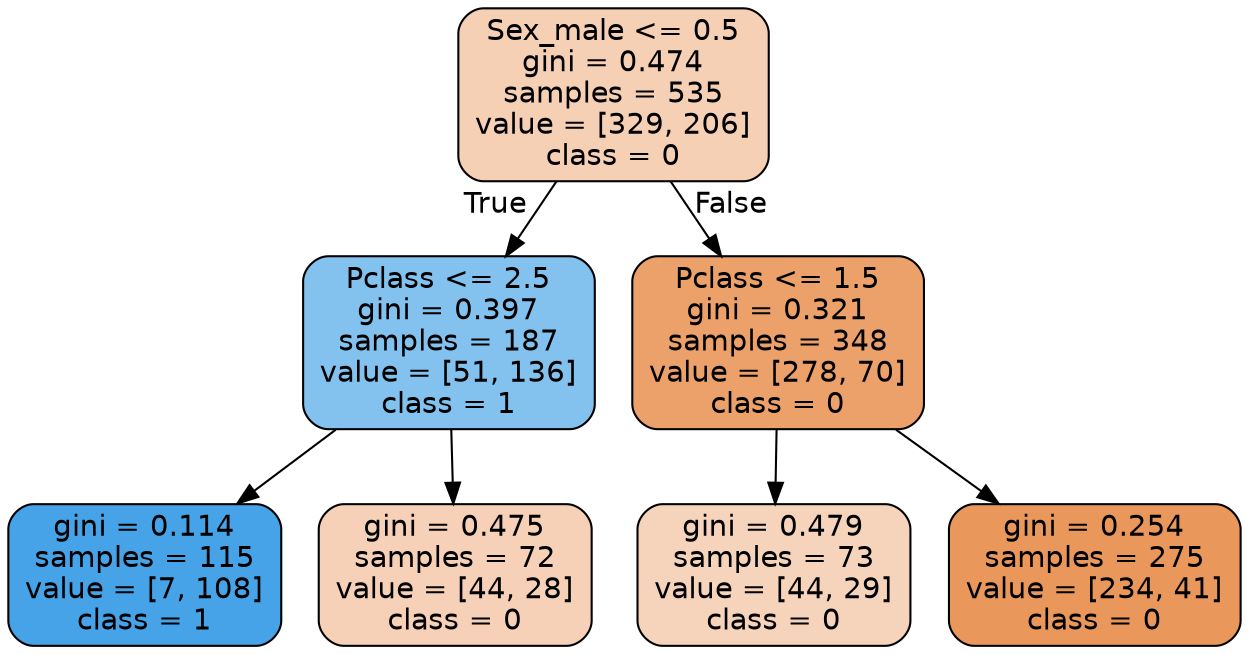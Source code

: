 digraph Tree {
node [shape=box, style="filled, rounded", color="black", fontname=helvetica] ;
edge [fontname=helvetica] ;
0 [label="Sex_male <= 0.5\ngini = 0.474\nsamples = 535\nvalue = [329, 206]\nclass = 0", fillcolor="#f5d0b5"] ;
1 [label="Pclass <= 2.5\ngini = 0.397\nsamples = 187\nvalue = [51, 136]\nclass = 1", fillcolor="#83c2ef"] ;
0 -> 1 [labeldistance=2.5, labelangle=45, headlabel="True"] ;
2 [label="gini = 0.114\nsamples = 115\nvalue = [7, 108]\nclass = 1", fillcolor="#46a3e7"] ;
1 -> 2 ;
3 [label="gini = 0.475\nsamples = 72\nvalue = [44, 28]\nclass = 0", fillcolor="#f6d1b7"] ;
1 -> 3 ;
4 [label="Pclass <= 1.5\ngini = 0.321\nsamples = 348\nvalue = [278, 70]\nclass = 0", fillcolor="#eca16b"] ;
0 -> 4 [labeldistance=2.5, labelangle=-45, headlabel="False"] ;
5 [label="gini = 0.479\nsamples = 73\nvalue = [44, 29]\nclass = 0", fillcolor="#f6d4bc"] ;
4 -> 5 ;
6 [label="gini = 0.254\nsamples = 275\nvalue = [234, 41]\nclass = 0", fillcolor="#ea975c"] ;
4 -> 6 ;
}